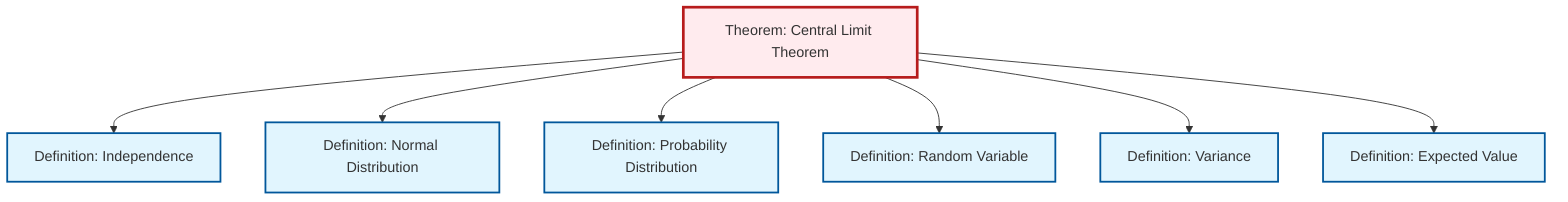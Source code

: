 graph TD
    classDef definition fill:#e1f5fe,stroke:#01579b,stroke-width:2px
    classDef theorem fill:#f3e5f5,stroke:#4a148c,stroke-width:2px
    classDef axiom fill:#fff3e0,stroke:#e65100,stroke-width:2px
    classDef example fill:#e8f5e9,stroke:#1b5e20,stroke-width:2px
    classDef current fill:#ffebee,stroke:#b71c1c,stroke-width:3px
    thm-central-limit["Theorem: Central Limit Theorem"]:::theorem
    def-normal-distribution["Definition: Normal Distribution"]:::definition
    def-probability-distribution["Definition: Probability Distribution"]:::definition
    def-random-variable["Definition: Random Variable"]:::definition
    def-expectation["Definition: Expected Value"]:::definition
    def-variance["Definition: Variance"]:::definition
    def-independence["Definition: Independence"]:::definition
    thm-central-limit --> def-independence
    thm-central-limit --> def-normal-distribution
    thm-central-limit --> def-probability-distribution
    thm-central-limit --> def-random-variable
    thm-central-limit --> def-variance
    thm-central-limit --> def-expectation
    class thm-central-limit current